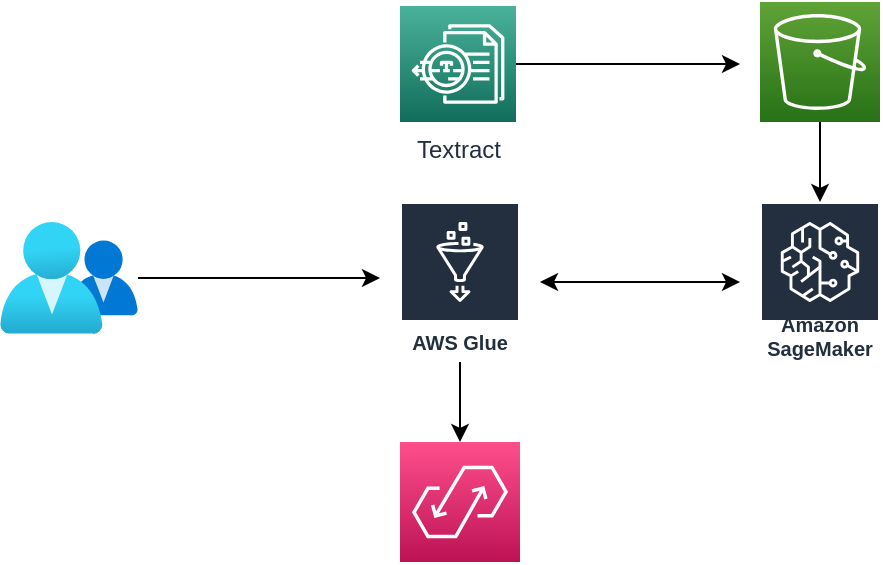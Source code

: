 <mxfile version="21.3.7" type="github">
  <diagram name="Page-1" id="f47Il1N4cPcmubnVRCwQ">
    <mxGraphModel dx="1674" dy="797" grid="1" gridSize="10" guides="1" tooltips="1" connect="1" arrows="1" fold="1" page="1" pageScale="1" pageWidth="850" pageHeight="1100" math="0" shadow="0">
      <root>
        <mxCell id="0" />
        <mxCell id="1" parent="0" />
        <mxCell id="9KH6CisNJ1EMCX3AS6jZ-10" style="edgeStyle=orthogonalEdgeStyle;rounded=0;orthogonalLoop=1;jettySize=auto;html=1;" edge="1" parent="1" source="9KH6CisNJ1EMCX3AS6jZ-1">
          <mxGeometry relative="1" as="geometry">
            <mxPoint x="280" y="198" as="targetPoint" />
          </mxGeometry>
        </mxCell>
        <mxCell id="9KH6CisNJ1EMCX3AS6jZ-1" value="" style="image;aspect=fixed;html=1;points=[];align=center;fontSize=12;image=img/lib/azure2/management_governance/My_Customers.svg;" vertex="1" parent="1">
          <mxGeometry x="90" y="170" width="69" height="56.0" as="geometry" />
        </mxCell>
        <mxCell id="9KH6CisNJ1EMCX3AS6jZ-13" value="" style="edgeStyle=orthogonalEdgeStyle;rounded=0;orthogonalLoop=1;jettySize=auto;html=1;" edge="1" parent="1" source="9KH6CisNJ1EMCX3AS6jZ-3" target="9KH6CisNJ1EMCX3AS6jZ-4">
          <mxGeometry relative="1" as="geometry" />
        </mxCell>
        <mxCell id="9KH6CisNJ1EMCX3AS6jZ-3" value="AWS Glue" style="sketch=0;outlineConnect=0;fontColor=#232F3E;gradientColor=none;strokeColor=#ffffff;fillColor=#232F3E;dashed=0;verticalLabelPosition=middle;verticalAlign=bottom;align=center;html=1;whiteSpace=wrap;fontSize=10;fontStyle=1;spacing=3;shape=mxgraph.aws4.productIcon;prIcon=mxgraph.aws4.glue;" vertex="1" parent="1">
          <mxGeometry x="290" y="160" width="60" height="80" as="geometry" />
        </mxCell>
        <mxCell id="9KH6CisNJ1EMCX3AS6jZ-4" value="" style="sketch=0;points=[[0,0,0],[0.25,0,0],[0.5,0,0],[0.75,0,0],[1,0,0],[0,1,0],[0.25,1,0],[0.5,1,0],[0.75,1,0],[1,1,0],[0,0.25,0],[0,0.5,0],[0,0.75,0],[1,0.25,0],[1,0.5,0],[1,0.75,0]];outlineConnect=0;fontColor=#232F3E;gradientColor=#FF4F8B;gradientDirection=north;fillColor=#BC1356;strokeColor=#ffffff;dashed=0;verticalLabelPosition=bottom;verticalAlign=top;align=center;html=1;fontSize=12;fontStyle=0;aspect=fixed;shape=mxgraph.aws4.resourceIcon;resIcon=mxgraph.aws4.appflow;" vertex="1" parent="1">
          <mxGeometry x="290" y="280" width="60" height="60" as="geometry" />
        </mxCell>
        <mxCell id="9KH6CisNJ1EMCX3AS6jZ-5" value="Amazon SageMaker" style="sketch=0;outlineConnect=0;fontColor=#232F3E;gradientColor=none;strokeColor=#ffffff;fillColor=#232F3E;dashed=0;verticalLabelPosition=middle;verticalAlign=bottom;align=center;html=1;whiteSpace=wrap;fontSize=10;fontStyle=1;spacing=3;shape=mxgraph.aws4.productIcon;prIcon=mxgraph.aws4.sagemaker;" vertex="1" parent="1">
          <mxGeometry x="470" y="160" width="60" height="83" as="geometry" />
        </mxCell>
        <mxCell id="9KH6CisNJ1EMCX3AS6jZ-9" value="" style="edgeStyle=orthogonalEdgeStyle;rounded=0;orthogonalLoop=1;jettySize=auto;html=1;" edge="1" parent="1" source="9KH6CisNJ1EMCX3AS6jZ-6" target="9KH6CisNJ1EMCX3AS6jZ-5">
          <mxGeometry relative="1" as="geometry" />
        </mxCell>
        <mxCell id="9KH6CisNJ1EMCX3AS6jZ-6" value="" style="sketch=0;points=[[0,0,0],[0.25,0,0],[0.5,0,0],[0.75,0,0],[1,0,0],[0,1,0],[0.25,1,0],[0.5,1,0],[0.75,1,0],[1,1,0],[0,0.25,0],[0,0.5,0],[0,0.75,0],[1,0.25,0],[1,0.5,0],[1,0.75,0]];outlineConnect=0;fontColor=#232F3E;gradientColor=#60A337;gradientDirection=north;fillColor=#277116;strokeColor=#ffffff;dashed=0;verticalLabelPosition=bottom;verticalAlign=top;align=center;html=1;fontSize=12;fontStyle=0;aspect=fixed;shape=mxgraph.aws4.resourceIcon;resIcon=mxgraph.aws4.s3;" vertex="1" parent="1">
          <mxGeometry x="470" y="60" width="60" height="60" as="geometry" />
        </mxCell>
        <mxCell id="9KH6CisNJ1EMCX3AS6jZ-8" style="edgeStyle=orthogonalEdgeStyle;rounded=0;orthogonalLoop=1;jettySize=auto;html=1;" edge="1" parent="1" source="9KH6CisNJ1EMCX3AS6jZ-7">
          <mxGeometry relative="1" as="geometry">
            <mxPoint x="460" y="91" as="targetPoint" />
          </mxGeometry>
        </mxCell>
        <mxCell id="9KH6CisNJ1EMCX3AS6jZ-7" value="Textract" style="sketch=0;points=[[0,0,0],[0.25,0,0],[0.5,0,0],[0.75,0,0],[1,0,0],[0,1,0],[0.25,1,0],[0.5,1,0],[0.75,1,0],[1,1,0],[0,0.25,0],[0,0.5,0],[0,0.75,0],[1,0.25,0],[1,0.5,0],[1,0.75,0]];outlineConnect=0;fontColor=#232F3E;gradientColor=#4AB29A;gradientDirection=north;fillColor=#116D5B;strokeColor=#ffffff;dashed=0;verticalLabelPosition=bottom;verticalAlign=top;align=center;html=1;fontSize=12;fontStyle=0;aspect=fixed;shape=mxgraph.aws4.resourceIcon;resIcon=mxgraph.aws4.textract;" vertex="1" parent="1">
          <mxGeometry x="290" y="62" width="58" height="58" as="geometry" />
        </mxCell>
        <mxCell id="9KH6CisNJ1EMCX3AS6jZ-11" value="" style="endArrow=classic;startArrow=classic;html=1;rounded=0;" edge="1" parent="1">
          <mxGeometry width="50" height="50" relative="1" as="geometry">
            <mxPoint x="360" y="200" as="sourcePoint" />
            <mxPoint x="460" y="200" as="targetPoint" />
          </mxGeometry>
        </mxCell>
      </root>
    </mxGraphModel>
  </diagram>
</mxfile>
